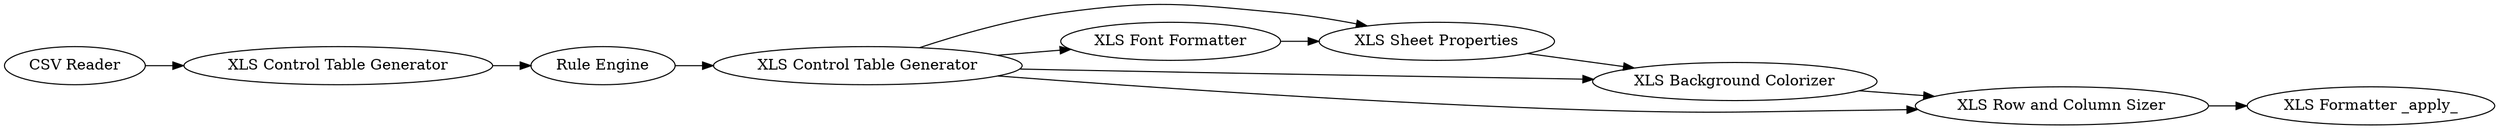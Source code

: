 digraph {
	"222281261297284668_2" [label="XLS Control Table Generator"]
	"222281261297284668_8" [label="XLS Sheet Properties"]
	"222281261297284668_9" [label="XLS Font Formatter"]
	"222281261297284668_3" [label="Rule Engine"]
	"222281261297284668_14" [label="XLS Formatter _apply_"]
	"222281261297284668_1" [label="CSV Reader"]
	"222281261297284668_12" [label="XLS Background Colorizer"]
	"222281261297284668_15" [label="XLS Row and Column Sizer"]
	"222281261297284668_4" [label="XLS Control Table Generator"]
	"222281261297284668_1" -> "222281261297284668_2"
	"222281261297284668_15" -> "222281261297284668_14"
	"222281261297284668_8" -> "222281261297284668_12"
	"222281261297284668_4" -> "222281261297284668_15"
	"222281261297284668_2" -> "222281261297284668_3"
	"222281261297284668_4" -> "222281261297284668_12"
	"222281261297284668_4" -> "222281261297284668_9"
	"222281261297284668_12" -> "222281261297284668_15"
	"222281261297284668_3" -> "222281261297284668_4"
	"222281261297284668_4" -> "222281261297284668_8"
	"222281261297284668_9" -> "222281261297284668_8"
	rankdir=LR
}
